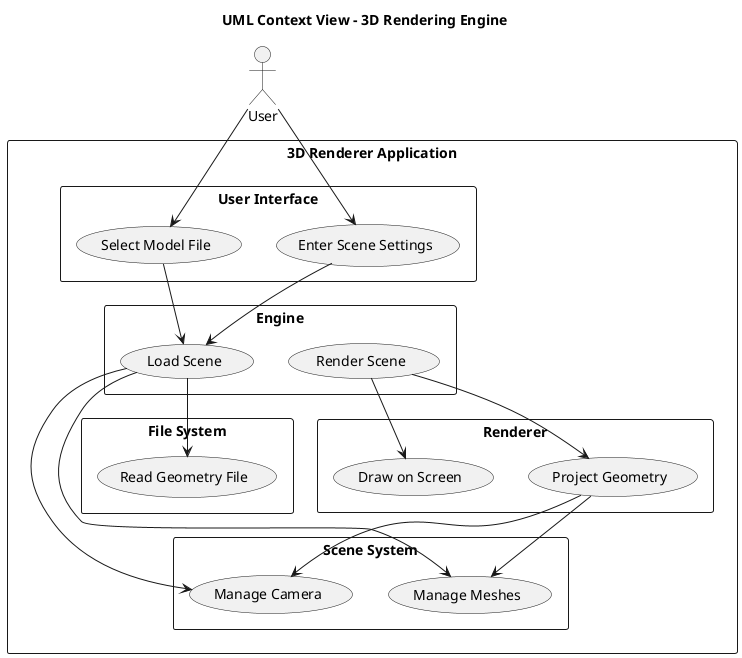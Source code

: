 @startuml ContextView
title "UML Context View – 3D Rendering Engine"

actor User

rectangle "3D Renderer Application" {

    rectangle "User Interface" as UI {
        (Enter Scene Settings)
        (Select Model File)
    }

    rectangle "Engine" as Engine {
        (Load Scene)
        (Render Scene)
    }

    rectangle "Scene System" as Scene {
        (Manage Camera)
        (Manage Meshes)
    }

    rectangle "Renderer" as Renderer {
        (Project Geometry)
        (Draw on Screen)
    }

    rectangle "File System" as FS {
        (Read Geometry File)
    }

    User --> (Enter Scene Settings)
    User --> (Select Model File)
    
    (Enter Scene Settings) --> (Load Scene)
    (Select Model File) --> (Load Scene)
    
    (Load Scene) --> (Read Geometry File)
    (Load Scene) --> (Manage Camera)
    (Load Scene) --> (Manage Meshes)
    
    (Render Scene) --> (Project Geometry)
    (Render Scene) --> (Draw on Screen)
    
    (Project Geometry) --> (Manage Camera)
    (Project Geometry) --> (Manage Meshes)
}

@enduml
